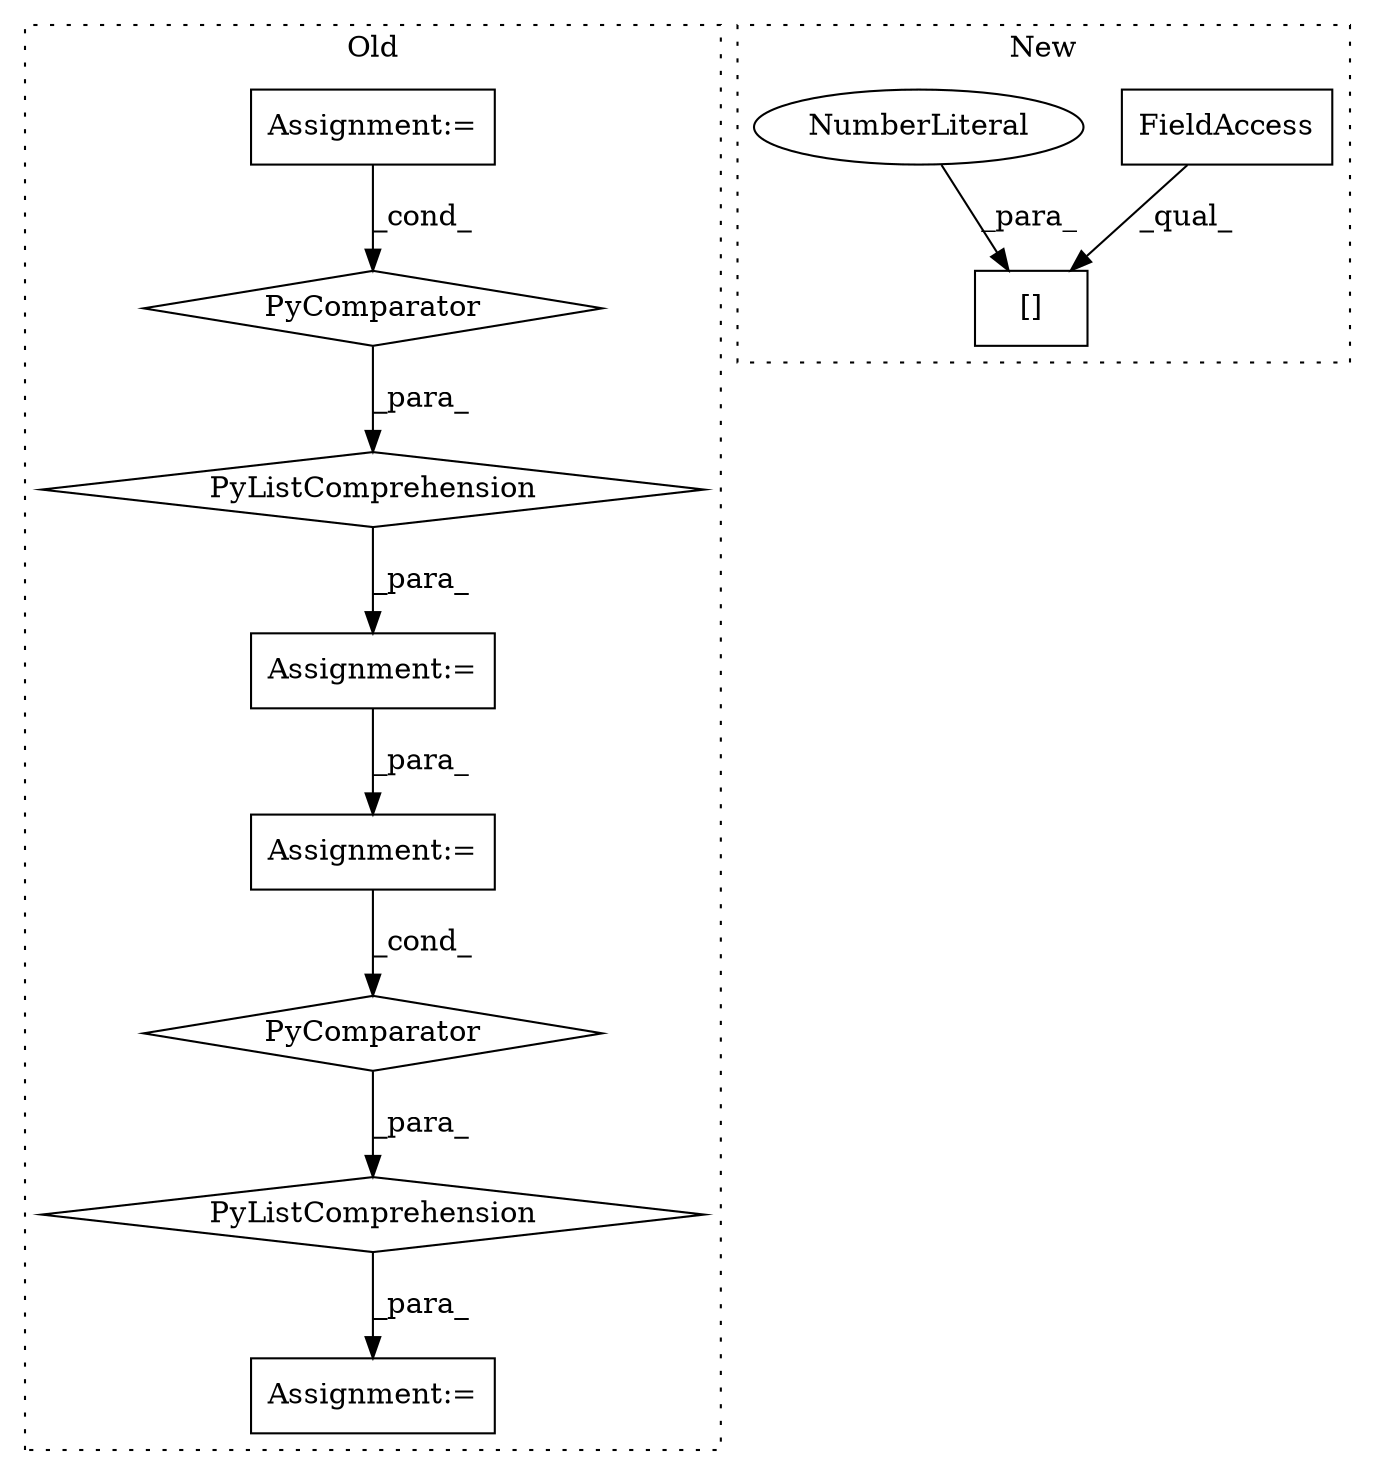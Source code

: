 digraph G {
subgraph cluster0 {
1 [label="PyComparator" a="113" s="5590" l="29" shape="diamond"];
3 [label="Assignment:=" a="7" s="5250" l="12" shape="box"];
4 [label="PyListComprehension" a="109" s="5522" l="105" shape="diamond"];
5 [label="Assignment:=" a="7" s="6008" l="1" shape="box"];
8 [label="Assignment:=" a="7" s="5371" l="1" shape="box"];
9 [label="Assignment:=" a="7" s="5334" l="20" shape="box"];
10 [label="PyListComprehension" a="109" s="5262" l="100" shape="diamond"];
11 [label="PyComparator" a="113" s="5334" l="20" shape="diamond"];
label = "Old";
style="dotted";
}
subgraph cluster1 {
2 [label="[]" a="2" s="5359,5365" l="5,1" shape="box"];
6 [label="FieldAccess" a="22" s="5359" l="4" shape="box"];
7 [label="NumberLiteral" a="34" s="5364" l="1" shape="ellipse"];
label = "New";
style="dotted";
}
1 -> 4 [label="_para_"];
3 -> 8 [label="_para_"];
4 -> 5 [label="_para_"];
6 -> 2 [label="_qual_"];
7 -> 2 [label="_para_"];
8 -> 1 [label="_cond_"];
9 -> 11 [label="_cond_"];
10 -> 3 [label="_para_"];
11 -> 10 [label="_para_"];
}